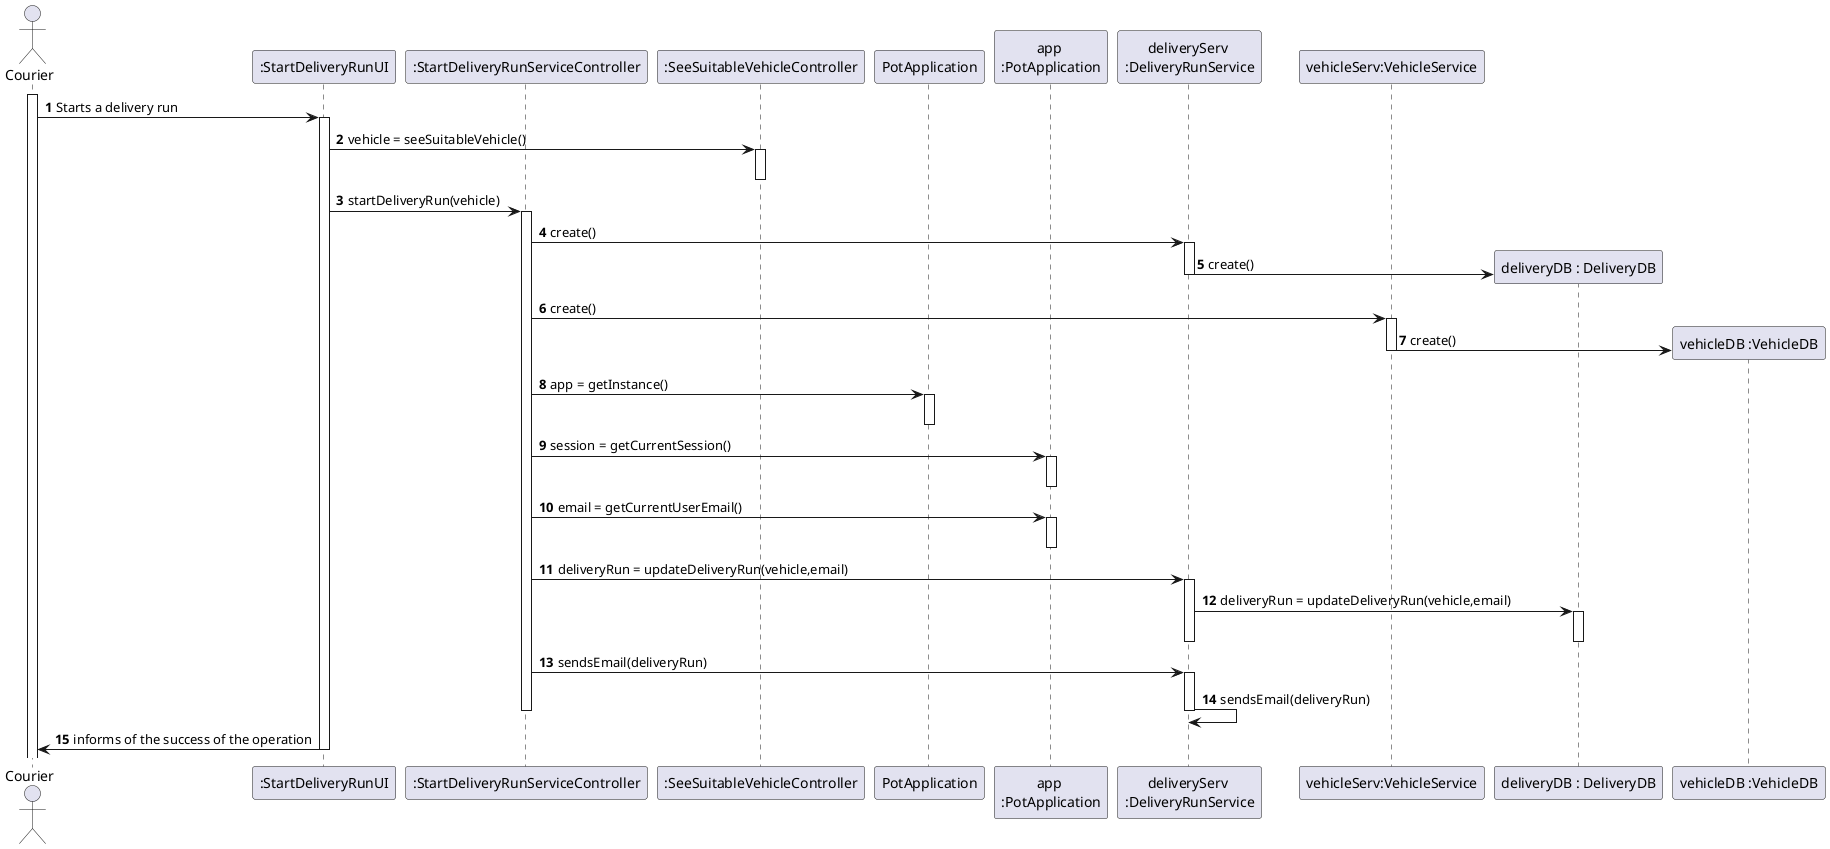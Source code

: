 @startuml
autonumber
actor "Courier" as ADMIN
participant ":StartDeliveryRunUI" as UI
participant ":StartDeliveryRunServiceController" as CTRL
participant ":SeeSuitableVehicleController" as CTRLS
participant "PotApplication" as PA
participant "app \n:PotApplication" as APA
participant "deliveryServ \n:DeliveryRunService" as PR
participant "vehicleServ:VehicleService" as SS
participant "deliveryDB : DeliveryDB" as PDB
participant "vehicleDB :VehicleDB" as SDB
activate ADMIN

ADMIN -> UI : Starts a delivery run
activate UI

UI -> CTRLS : vehicle = seeSuitableVehicle()
activate CTRLS
deactivate CTRLS
UI -> CTRL : startDeliveryRun(vehicle)
activate CTRL
CTRL -> PR : create()
activate PR
PR -> PDB** : create()
deactivate PR
CTRL -> SS : create()
activate SS
SS -> SDB** : create()
deactivate SS
CTRL -> PA : app = getInstance()
activate PA
deactivate PA
CTRL -> APA : session = getCurrentSession()
activate APA
deactivate APA

CTRL -> APA : email = getCurrentUserEmail()
activate APA
deactivate APA
CTRL -> PR : deliveryRun = updateDeliveryRun(vehicle,email)
activate PR
PR -> PDB : deliveryRun = updateDeliveryRun(vehicle,email)
activate PDB
deactivate PDB
deactivate PR

CTRL -> PR : sendsEmail(deliveryRun)
activate PR
PR -> PR : sendsEmail(deliveryRun)
deactivate PR
deactivate CTRL
UI -> ADMIN : informs of the success of the operation
deactivate UI

@enduml
